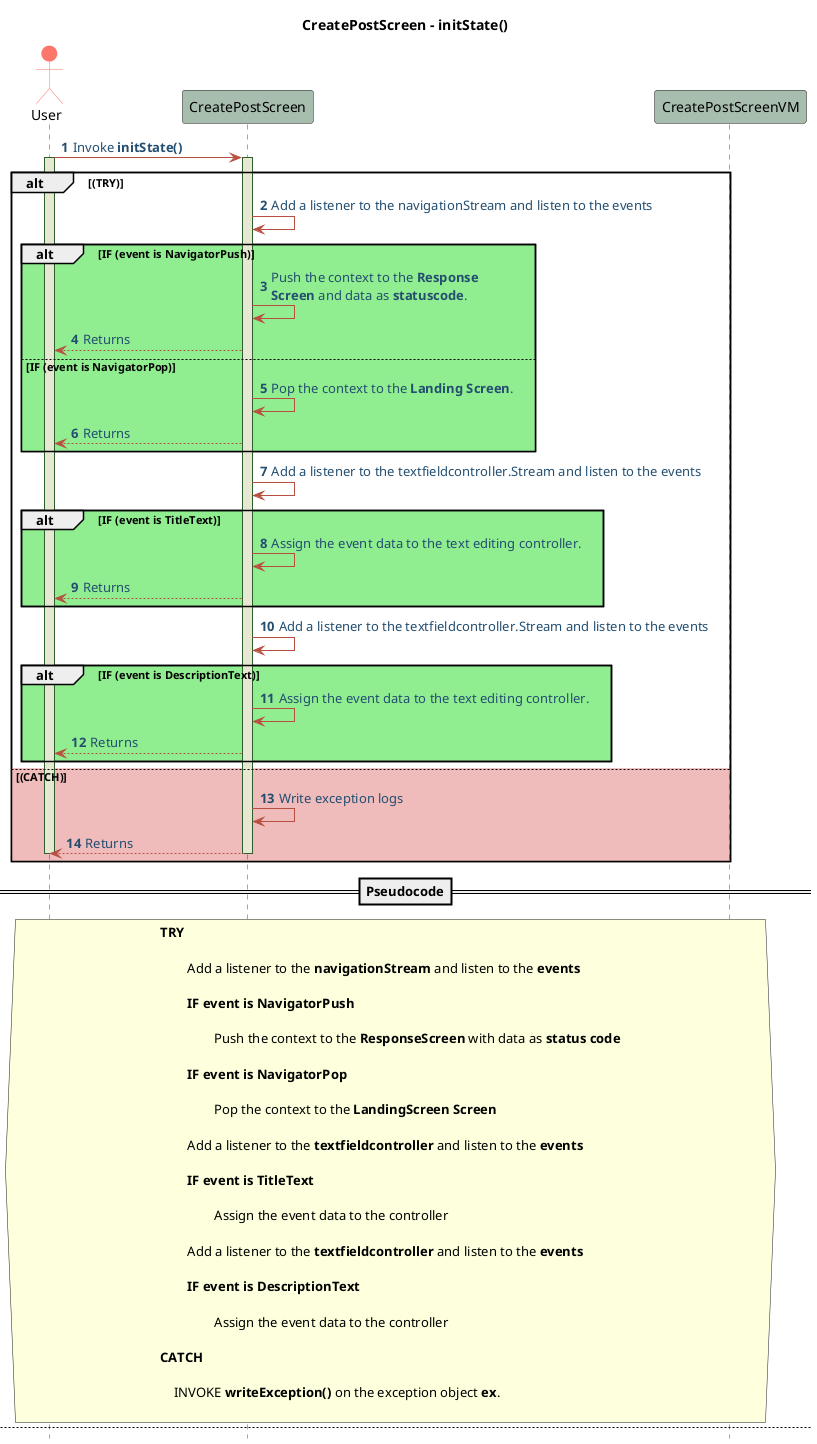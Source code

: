 @startuml CreatePostScreen-Sequence-Pseudo

!define POSITIVERESPONSE 90EE90
!define NEGATIVEERESPONSE EFBBBB
!define NUETRALRESPONSE F2DC79

skinparam sequence{
    ParticipantBackgroundColor #A7BEAE
    LifeLineBackgroundColor #E7E8D1
    LifeLineBorderColor #2C5F2D
    ActorBackgroundColor #FC766AFF
    ActorBorderColor #FC766AFF
    ArrowColor #B85042
    ArrowFontColor #234E70
}

title   **CreatePostScreen - initState()**
actor User
autonumber 1
hide footbox
User -> CreatePostScreen: Invoke **initState()**
activate User
activate CreatePostScreen
alt (TRY)
    CreatePostScreen -> CreatePostScreen: Add a listener to the navigationStream and listen to the events

    alt #POSITIVERESPONSE IF (event is NavigatorPush)
        CreatePostScreen-> CreatePostScreen: Push the context to the **Response**\n**Screen** and data as **statuscode**.
        CreatePostScreen --> User: Returns
    else #POSITIVERESPONSE IF (event is NavigatorPop) 
        CreatePostScreen-> CreatePostScreen: Pop the context to the **Landing Screen**.
        CreatePostScreen --> User: Returns
    end

    CreatePostScreen -> CreatePostScreen: Add a listener to the textfieldcontroller.Stream and listen to the events

    alt #POSITIVERESPONSE IF (event is TitleText)
        CreatePostScreen-> CreatePostScreen: Assign the event data to the text editing controller.
        CreatePostScreen --> User: Returns
    end

    CreatePostScreen -> CreatePostScreen: Add a listener to the textfieldcontroller.Stream and listen to the events

    alt #POSITIVERESPONSE IF (event is DescriptionText)
        CreatePostScreen-> CreatePostScreen: Assign the event data to the text editing controller.
        CreatePostScreen --> User: Returns
    end

else #NEGATIVEERESPONSE (CATCH)
    CreatePostScreen -> CreatePostScreen : Write exception logs
    CreatePostScreen --> User: Returns
    deactivate CreatePostScreen
    deactivate User
end

==Pseudocode==
hnote across
**TRY**
    
        Add a listener to the **navigationStream** and listen to the **events**
        
        **IF event is NavigatorPush**

                Push the context to the **ResponseScreen** with data as **status code**
        
        **IF event is NavigatorPop**

                Pop the context to the **LandingScreen Screen**
        
        Add a listener to the **textfieldcontroller** and listen to the **events**
    
        **IF event is TitleText**

                Assign the event data to the controller
        
        Add a listener to the **textfieldcontroller** and listen to the **events**
    
        **IF event is DescriptionText**

                Assign the event data to the controller

**CATCH**

    INVOKE **writeException()** on the exception object **ex**.

end note

newpage  **CreatePostScreen - dispose()**
!define POSITIVERESPONSE 90EE90
!define NEGATIVEERESPONSE EFBBBB
!define NUETRALRESPONSE F2DC79

skinparam sequence{
    ParticipantBackgroundColor #A7BEAE
    LifeLineBackgroundColor #E7E8D1
    LifeLineBorderColor #2C5F2D
    ActorBackgroundColor #FC766AFF
    ActorBorderColor #FC766AFF
    ArrowColor #B85042
    ArrowFontColor #234E70
}

autonumber 1
hide footbox
User -> CreatePostScreen: Invoke **dispose()**
activate User
activate CreatePostScreen
CreatePostScreen -> CreatePostScreen: Dispose the **navigationStream**
CreatePostScreen -> CreatePostScreen: Dispose the **texteditingcontroller** for **title**.
CreatePostScreen -> CreatePostScreen: Dispose the **texteditingcontroller** for **description**.
CreatePostScreen --> User: Returns
deactivate CreatePostScreen
deactivate User

==Pseudocode==
hnote across

USING **dispose()** method dispose the **navigationStream**

USING **dispose()** method dispose the **texteditingcontroller** for the **title**

USING **dispose()** method dispose the **texteditingcontroller** for the **description** 

end note

newpage Create Post
autonumber
hide footbox
User -> CreatePostScreen: **Create** Button.Clicked
activate User
activate CreatePostScreen
CreatePostScreen -> CreatePostScreenVM: Invoke **navigateToResponseScreen()**
activate CreatePostScreenVM
CreatePostScreenVM --> CreatePostScreen: Returns
deactivate CreatePostScreenVM
CreatePostScreen -> User: Display **ResponseScreen**
deactivate CreatePostScreen
deactivate User
==Pseudocode==
hnote across

INVOKE **navigateToResponseScreen()** method

DISPLAY **ResponseScreen** to the User 

end note
newpage goBack Post
autonumber
hide footbox
User -> CreatePostScreen: **goBack** Button.Clicked
activate User
activate CreatePostScreen
CreatePostScreen -> CreatePostScreenVM: Invoke **navigateBackToLandingScreen()**
activate CreatePostScreenVM
CreatePostScreenVM --> CreatePostScreen: Returns
deactivate CreatePostScreenVM
CreatePostScreen -> User: Display **LandingScreen**
deactivate CreatePostScreen
deactivate User
==Pseudocode==
hnote across

INVOKE **navigateBackToLandingScreen()** method

DISPLAY **LandingScreen** to the User 

end note
@enduml
